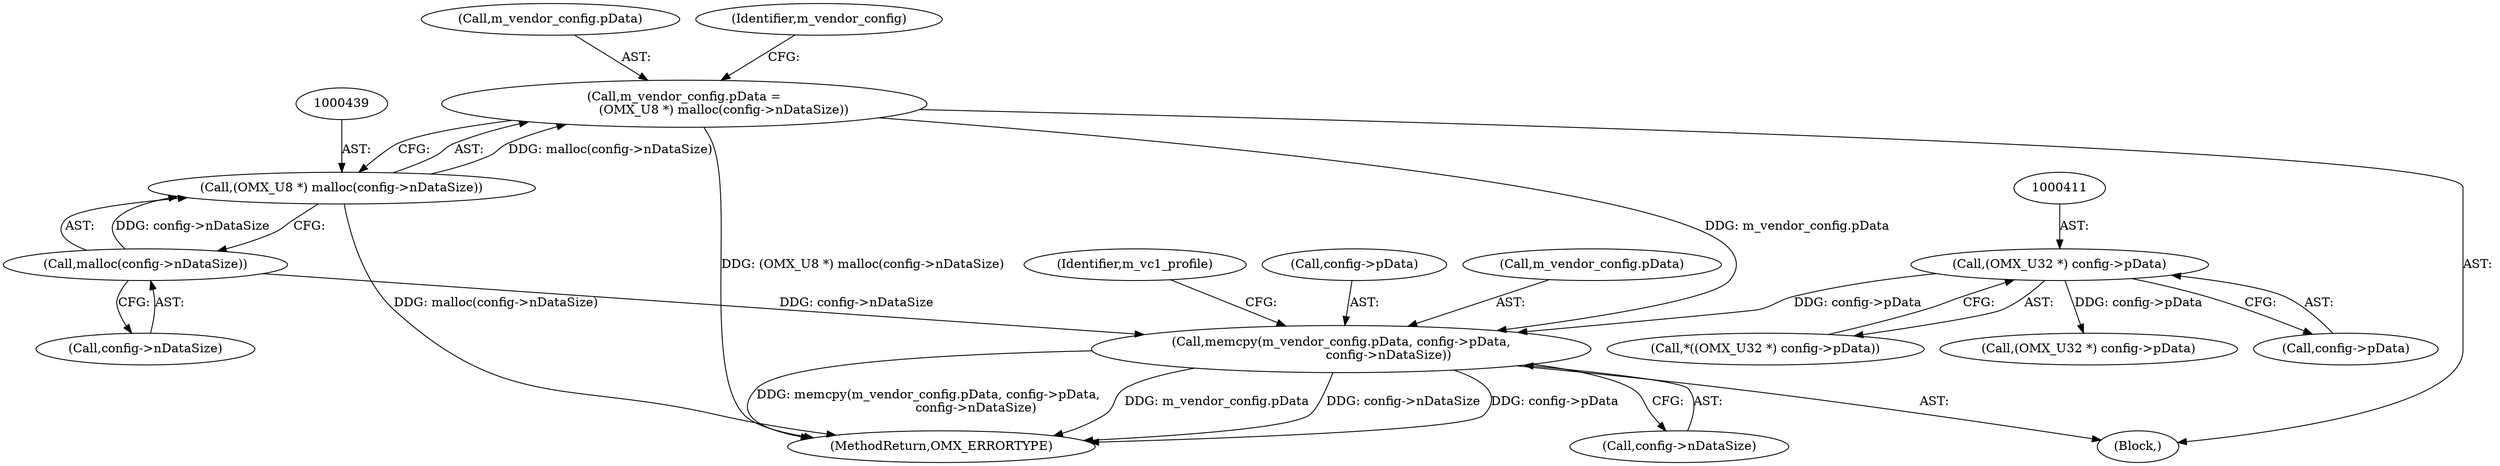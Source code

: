 digraph "0_Android_f22c2a0f0f9e030c240468d9d18b9297f001bcf0@API" {
"1000444" [label="(Call,memcpy(m_vendor_config.pData, config->pData,\n                        config->nDataSize))"];
"1000434" [label="(Call,m_vendor_config.pData =\n                    (OMX_U8 *) malloc(config->nDataSize))"];
"1000438" [label="(Call,(OMX_U8 *) malloc(config->nDataSize))"];
"1000440" [label="(Call,malloc(config->nDataSize))"];
"1000410" [label="(Call,(OMX_U32 *) config->pData)"];
"1000438" [label="(Call,(OMX_U8 *) malloc(config->nDataSize))"];
"1000410" [label="(Call,(OMX_U32 *) config->pData)"];
"1000409" [label="(Call,*((OMX_U32 *) config->pData))"];
"1000451" [label="(Call,config->nDataSize)"];
"1000455" [label="(Identifier,m_vc1_profile)"];
"1000440" [label="(Call,malloc(config->nDataSize))"];
"1000448" [label="(Call,config->pData)"];
"1000412" [label="(Call,config->pData)"];
"1001056" [label="(MethodReturn,OMX_ERRORTYPE)"];
"1000461" [label="(Call,(OMX_U32 *) config->pData)"];
"1000435" [label="(Call,m_vendor_config.pData)"];
"1000417" [label="(Block,)"];
"1000444" [label="(Call,memcpy(m_vendor_config.pData, config->pData,\n                        config->nDataSize))"];
"1000434" [label="(Call,m_vendor_config.pData =\n                    (OMX_U8 *) malloc(config->nDataSize))"];
"1000446" [label="(Identifier,m_vendor_config)"];
"1000445" [label="(Call,m_vendor_config.pData)"];
"1000441" [label="(Call,config->nDataSize)"];
"1000444" -> "1000417"  [label="AST: "];
"1000444" -> "1000451"  [label="CFG: "];
"1000445" -> "1000444"  [label="AST: "];
"1000448" -> "1000444"  [label="AST: "];
"1000451" -> "1000444"  [label="AST: "];
"1000455" -> "1000444"  [label="CFG: "];
"1000444" -> "1001056"  [label="DDG: m_vendor_config.pData"];
"1000444" -> "1001056"  [label="DDG: config->nDataSize"];
"1000444" -> "1001056"  [label="DDG: config->pData"];
"1000444" -> "1001056"  [label="DDG: memcpy(m_vendor_config.pData, config->pData,\n                        config->nDataSize)"];
"1000434" -> "1000444"  [label="DDG: m_vendor_config.pData"];
"1000410" -> "1000444"  [label="DDG: config->pData"];
"1000440" -> "1000444"  [label="DDG: config->nDataSize"];
"1000434" -> "1000417"  [label="AST: "];
"1000434" -> "1000438"  [label="CFG: "];
"1000435" -> "1000434"  [label="AST: "];
"1000438" -> "1000434"  [label="AST: "];
"1000446" -> "1000434"  [label="CFG: "];
"1000434" -> "1001056"  [label="DDG: (OMX_U8 *) malloc(config->nDataSize)"];
"1000438" -> "1000434"  [label="DDG: malloc(config->nDataSize)"];
"1000438" -> "1000440"  [label="CFG: "];
"1000439" -> "1000438"  [label="AST: "];
"1000440" -> "1000438"  [label="AST: "];
"1000438" -> "1001056"  [label="DDG: malloc(config->nDataSize)"];
"1000440" -> "1000438"  [label="DDG: config->nDataSize"];
"1000440" -> "1000441"  [label="CFG: "];
"1000441" -> "1000440"  [label="AST: "];
"1000410" -> "1000409"  [label="AST: "];
"1000410" -> "1000412"  [label="CFG: "];
"1000411" -> "1000410"  [label="AST: "];
"1000412" -> "1000410"  [label="AST: "];
"1000409" -> "1000410"  [label="CFG: "];
"1000410" -> "1000461"  [label="DDG: config->pData"];
}
